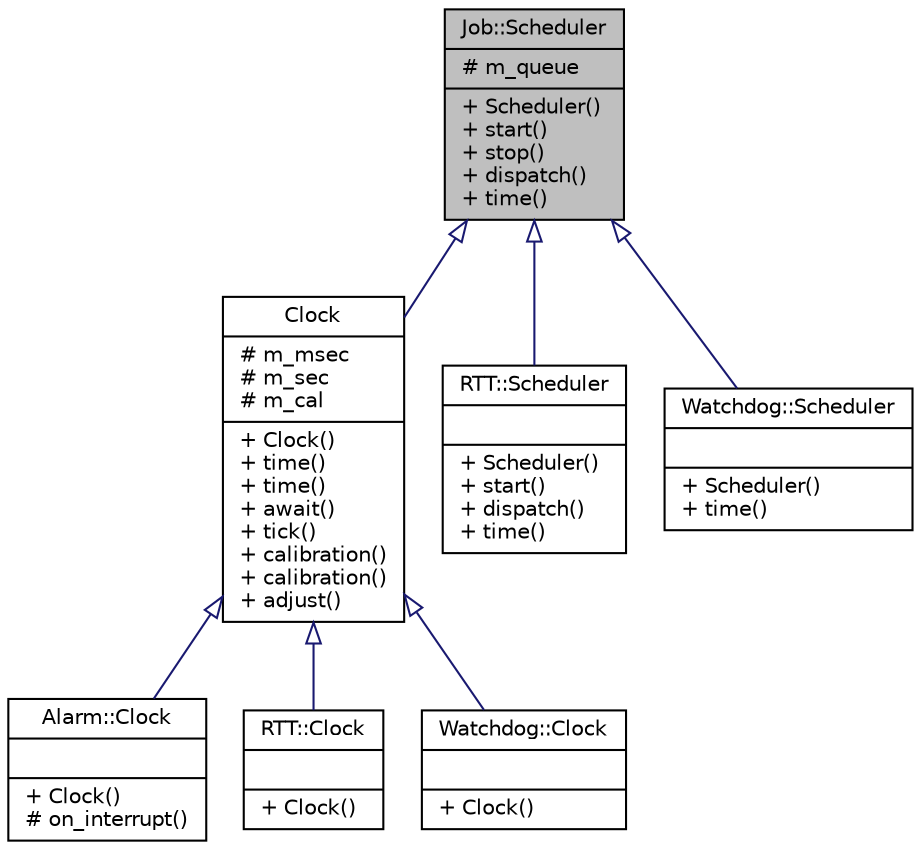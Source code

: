 digraph "Job::Scheduler"
{
  edge [fontname="Helvetica",fontsize="10",labelfontname="Helvetica",labelfontsize="10"];
  node [fontname="Helvetica",fontsize="10",shape=record];
  Node1 [label="{Job::Scheduler\n|# m_queue\l|+ Scheduler()\l+ start()\l+ stop()\l+ dispatch()\l+ time()\l}",height=0.2,width=0.4,color="black", fillcolor="grey75", style="filled", fontcolor="black"];
  Node1 -> Node2 [dir="back",color="midnightblue",fontsize="10",style="solid",arrowtail="onormal",fontname="Helvetica"];
  Node2 [label="{Clock\n|# m_msec\l# m_sec\l# m_cal\l|+ Clock()\l+ time()\l+ time()\l+ await()\l+ tick()\l+ calibration()\l+ calibration()\l+ adjust()\l}",height=0.2,width=0.4,color="black", fillcolor="white", style="filled",URL="$df/d45/classClock.html"];
  Node2 -> Node3 [dir="back",color="midnightblue",fontsize="10",style="solid",arrowtail="onormal",fontname="Helvetica"];
  Node3 [label="{Alarm::Clock\n||+ Clock()\l# on_interrupt()\l}",height=0.2,width=0.4,color="black", fillcolor="white", style="filled",URL="$da/d82/classAlarm_1_1Clock.html"];
  Node2 -> Node4 [dir="back",color="midnightblue",fontsize="10",style="solid",arrowtail="onormal",fontname="Helvetica"];
  Node4 [label="{RTT::Clock\n||+ Clock()\l}",height=0.2,width=0.4,color="black", fillcolor="white", style="filled",URL="$d9/dc5/classRTT_1_1Clock.html"];
  Node2 -> Node5 [dir="back",color="midnightblue",fontsize="10",style="solid",arrowtail="onormal",fontname="Helvetica"];
  Node5 [label="{Watchdog::Clock\n||+ Clock()\l}",height=0.2,width=0.4,color="black", fillcolor="white", style="filled",URL="$df/d88/classWatchdog_1_1Clock.html"];
  Node1 -> Node6 [dir="back",color="midnightblue",fontsize="10",style="solid",arrowtail="onormal",fontname="Helvetica"];
  Node6 [label="{RTT::Scheduler\n||+ Scheduler()\l+ start()\l+ dispatch()\l+ time()\l}",height=0.2,width=0.4,color="black", fillcolor="white", style="filled",URL="$dd/d27/classRTT_1_1Scheduler.html"];
  Node1 -> Node7 [dir="back",color="midnightblue",fontsize="10",style="solid",arrowtail="onormal",fontname="Helvetica"];
  Node7 [label="{Watchdog::Scheduler\n||+ Scheduler()\l+ time()\l}",height=0.2,width=0.4,color="black", fillcolor="white", style="filled",URL="$d9/d6f/classWatchdog_1_1Scheduler.html"];
}
